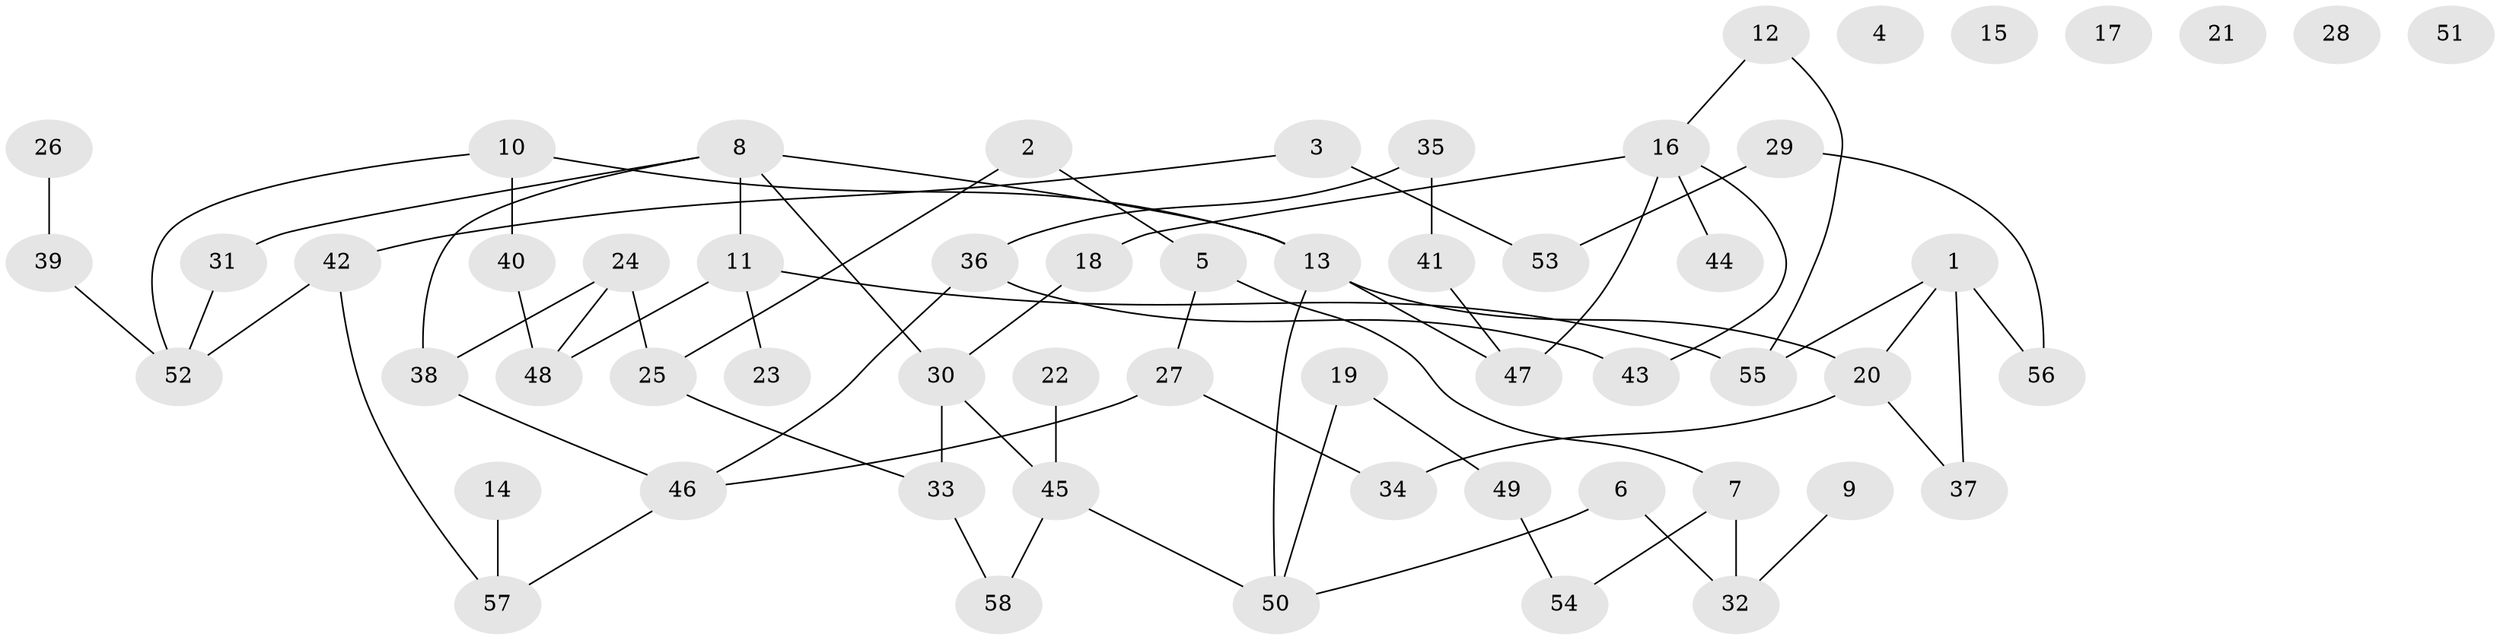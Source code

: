 // Generated by graph-tools (version 1.1) at 2025/13/03/09/25 04:13:13]
// undirected, 58 vertices, 69 edges
graph export_dot {
graph [start="1"]
  node [color=gray90,style=filled];
  1;
  2;
  3;
  4;
  5;
  6;
  7;
  8;
  9;
  10;
  11;
  12;
  13;
  14;
  15;
  16;
  17;
  18;
  19;
  20;
  21;
  22;
  23;
  24;
  25;
  26;
  27;
  28;
  29;
  30;
  31;
  32;
  33;
  34;
  35;
  36;
  37;
  38;
  39;
  40;
  41;
  42;
  43;
  44;
  45;
  46;
  47;
  48;
  49;
  50;
  51;
  52;
  53;
  54;
  55;
  56;
  57;
  58;
  1 -- 20;
  1 -- 37;
  1 -- 55;
  1 -- 56;
  2 -- 5;
  2 -- 25;
  3 -- 42;
  3 -- 53;
  5 -- 7;
  5 -- 27;
  6 -- 32;
  6 -- 50;
  7 -- 32;
  7 -- 54;
  8 -- 11;
  8 -- 13;
  8 -- 30;
  8 -- 31;
  8 -- 38;
  9 -- 32;
  10 -- 13;
  10 -- 40;
  10 -- 52;
  11 -- 23;
  11 -- 48;
  11 -- 55;
  12 -- 16;
  12 -- 55;
  13 -- 20;
  13 -- 47;
  13 -- 50;
  14 -- 57;
  16 -- 18;
  16 -- 43;
  16 -- 44;
  16 -- 47;
  18 -- 30;
  19 -- 49;
  19 -- 50;
  20 -- 34;
  20 -- 37;
  22 -- 45;
  24 -- 25;
  24 -- 38;
  24 -- 48;
  25 -- 33;
  26 -- 39;
  27 -- 34;
  27 -- 46;
  29 -- 53;
  29 -- 56;
  30 -- 33;
  30 -- 45;
  31 -- 52;
  33 -- 58;
  35 -- 36;
  35 -- 41;
  36 -- 43;
  36 -- 46;
  38 -- 46;
  39 -- 52;
  40 -- 48;
  41 -- 47;
  42 -- 52;
  42 -- 57;
  45 -- 50;
  45 -- 58;
  46 -- 57;
  49 -- 54;
}

